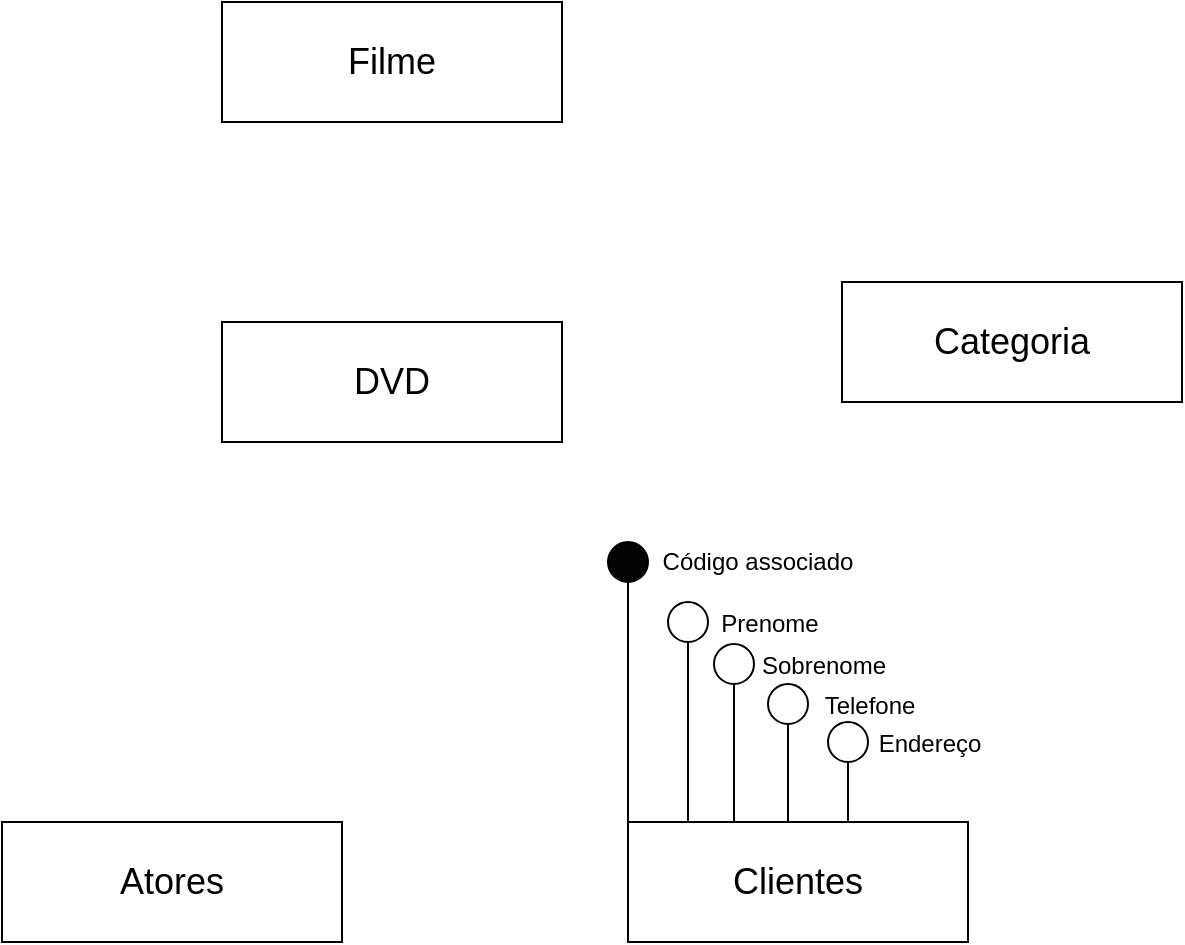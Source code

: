 <mxfile version="14.9.6" type="github">
  <diagram id="nPUzKy37fiZRvVxnJjAu" name="Page-1">
    <mxGraphModel dx="1187" dy="668" grid="1" gridSize="10" guides="1" tooltips="1" connect="1" arrows="1" fold="1" page="1" pageScale="1" pageWidth="827" pageHeight="1169" math="0" shadow="0">
      <root>
        <mxCell id="0" />
        <mxCell id="1" parent="0" />
        <mxCell id="UCgNyJoYKYaM5vk7wW32-1" value="&lt;font style=&quot;font-size: 18px&quot;&gt;DVD&lt;/font&gt;" style="rounded=0;whiteSpace=wrap;html=1;" parent="1" vertex="1">
          <mxGeometry x="210" y="220" width="170" height="60" as="geometry" />
        </mxCell>
        <mxCell id="UCgNyJoYKYaM5vk7wW32-2" value="&lt;font style=&quot;font-size: 18px&quot;&gt;Filme&lt;/font&gt;" style="rounded=0;whiteSpace=wrap;html=1;" parent="1" vertex="1">
          <mxGeometry x="210" y="60" width="170" height="60" as="geometry" />
        </mxCell>
        <mxCell id="UCgNyJoYKYaM5vk7wW32-4" value="&lt;font style=&quot;font-size: 18px&quot;&gt;Clientes&lt;/font&gt;" style="rounded=0;whiteSpace=wrap;html=1;" parent="1" vertex="1">
          <mxGeometry x="413" y="470" width="170" height="60" as="geometry" />
        </mxCell>
        <mxCell id="UCgNyJoYKYaM5vk7wW32-5" value="&lt;font style=&quot;font-size: 18px&quot;&gt;Atores&lt;/font&gt;" style="rounded=0;whiteSpace=wrap;html=1;" parent="1" vertex="1">
          <mxGeometry x="100" y="470" width="170" height="60" as="geometry" />
        </mxCell>
        <mxCell id="UCgNyJoYKYaM5vk7wW32-6" value="&lt;font style=&quot;font-size: 18px&quot;&gt;Categoria&lt;/font&gt;" style="rounded=0;whiteSpace=wrap;html=1;" parent="1" vertex="1">
          <mxGeometry x="520" y="200" width="170" height="60" as="geometry" />
        </mxCell>
        <mxCell id="UCgNyJoYKYaM5vk7wW32-7" value="" style="ellipse;whiteSpace=wrap;html=1;aspect=fixed;noLabel=1;fontColor=none;fillColor=#030303;" parent="1" vertex="1">
          <mxGeometry x="403" y="330" width="20" height="20" as="geometry" />
        </mxCell>
        <mxCell id="UCgNyJoYKYaM5vk7wW32-8" value="" style="endArrow=none;html=1;exitX=0;exitY=0;exitDx=0;exitDy=0;entryX=0.5;entryY=1;entryDx=0;entryDy=0;" parent="1" source="UCgNyJoYKYaM5vk7wW32-4" target="UCgNyJoYKYaM5vk7wW32-7" edge="1">
          <mxGeometry width="50" height="50" relative="1" as="geometry">
            <mxPoint x="420" y="400" as="sourcePoint" />
            <mxPoint x="470" y="390" as="targetPoint" />
          </mxGeometry>
        </mxCell>
        <mxCell id="UCgNyJoYKYaM5vk7wW32-20" value="Código associado" style="text;html=1;strokeColor=none;fillColor=none;align=center;verticalAlign=middle;whiteSpace=wrap;rounded=0;fontSize=12;" parent="1" vertex="1">
          <mxGeometry x="423" y="330" width="110" height="20" as="geometry" />
        </mxCell>
        <mxCell id="pUyLqFx0xx1A7PWOmCWZ-5" value="" style="ellipse;whiteSpace=wrap;html=1;aspect=fixed;noLabel=1;fontColor=none;fillColor=#FFFFFF;" vertex="1" parent="1">
          <mxGeometry x="433" y="360" width="20" height="20" as="geometry" />
        </mxCell>
        <mxCell id="pUyLqFx0xx1A7PWOmCWZ-6" value="" style="endArrow=none;html=1;entryX=0.5;entryY=1;entryDx=0;entryDy=0;" edge="1" parent="1" target="pUyLqFx0xx1A7PWOmCWZ-5">
          <mxGeometry width="50" height="50" relative="1" as="geometry">
            <mxPoint x="443" y="470" as="sourcePoint" />
            <mxPoint x="500" y="420" as="targetPoint" />
          </mxGeometry>
        </mxCell>
        <mxCell id="pUyLqFx0xx1A7PWOmCWZ-8" value="Prenome" style="text;html=1;strokeColor=none;fillColor=none;align=center;verticalAlign=middle;whiteSpace=wrap;rounded=0;fontSize=12;" vertex="1" parent="1">
          <mxGeometry x="429" y="361" width="110" height="20" as="geometry" />
        </mxCell>
        <mxCell id="pUyLqFx0xx1A7PWOmCWZ-11" value="" style="ellipse;whiteSpace=wrap;html=1;aspect=fixed;noLabel=1;fontColor=none;fillColor=#FFFFFF;" vertex="1" parent="1">
          <mxGeometry x="456" y="381" width="20" height="20" as="geometry" />
        </mxCell>
        <mxCell id="pUyLqFx0xx1A7PWOmCWZ-12" value="" style="endArrow=none;html=1;entryX=0.5;entryY=1;entryDx=0;entryDy=0;" edge="1" parent="1" target="pUyLqFx0xx1A7PWOmCWZ-11">
          <mxGeometry width="50" height="50" relative="1" as="geometry">
            <mxPoint x="466" y="470" as="sourcePoint" />
            <mxPoint x="523" y="441" as="targetPoint" />
          </mxGeometry>
        </mxCell>
        <mxCell id="pUyLqFx0xx1A7PWOmCWZ-13" value="Sobrenome" style="text;html=1;strokeColor=none;fillColor=none;align=center;verticalAlign=middle;whiteSpace=wrap;rounded=0;fontSize=12;" vertex="1" parent="1">
          <mxGeometry x="456" y="382" width="110" height="20" as="geometry" />
        </mxCell>
        <mxCell id="pUyLqFx0xx1A7PWOmCWZ-14" value="" style="ellipse;whiteSpace=wrap;html=1;aspect=fixed;noLabel=1;fontColor=none;fillColor=#FFFFFF;" vertex="1" parent="1">
          <mxGeometry x="483" y="401" width="20" height="20" as="geometry" />
        </mxCell>
        <mxCell id="pUyLqFx0xx1A7PWOmCWZ-15" value="" style="endArrow=none;html=1;entryX=0.5;entryY=1;entryDx=0;entryDy=0;" edge="1" parent="1" target="pUyLqFx0xx1A7PWOmCWZ-14">
          <mxGeometry width="50" height="50" relative="1" as="geometry">
            <mxPoint x="493" y="470" as="sourcePoint" />
            <mxPoint x="550" y="461" as="targetPoint" />
          </mxGeometry>
        </mxCell>
        <mxCell id="pUyLqFx0xx1A7PWOmCWZ-16" value="Telefone" style="text;html=1;strokeColor=none;fillColor=none;align=center;verticalAlign=middle;whiteSpace=wrap;rounded=0;fontSize=12;" vertex="1" parent="1">
          <mxGeometry x="479" y="402" width="110" height="20" as="geometry" />
        </mxCell>
        <mxCell id="pUyLqFx0xx1A7PWOmCWZ-17" value="" style="ellipse;whiteSpace=wrap;html=1;aspect=fixed;noLabel=1;fontColor=none;fillColor=#FFFFFF;" vertex="1" parent="1">
          <mxGeometry x="513" y="420" width="20" height="20" as="geometry" />
        </mxCell>
        <mxCell id="pUyLqFx0xx1A7PWOmCWZ-18" value="" style="endArrow=none;html=1;entryX=0.5;entryY=1;entryDx=0;entryDy=0;" edge="1" parent="1" target="pUyLqFx0xx1A7PWOmCWZ-17">
          <mxGeometry width="50" height="50" relative="1" as="geometry">
            <mxPoint x="523" y="470" as="sourcePoint" />
            <mxPoint x="580" y="480" as="targetPoint" />
          </mxGeometry>
        </mxCell>
        <mxCell id="pUyLqFx0xx1A7PWOmCWZ-19" value="Endereço" style="text;html=1;strokeColor=none;fillColor=none;align=center;verticalAlign=middle;whiteSpace=wrap;rounded=0;fontSize=12;" vertex="1" parent="1">
          <mxGeometry x="509" y="421" width="110" height="20" as="geometry" />
        </mxCell>
      </root>
    </mxGraphModel>
  </diagram>
</mxfile>
